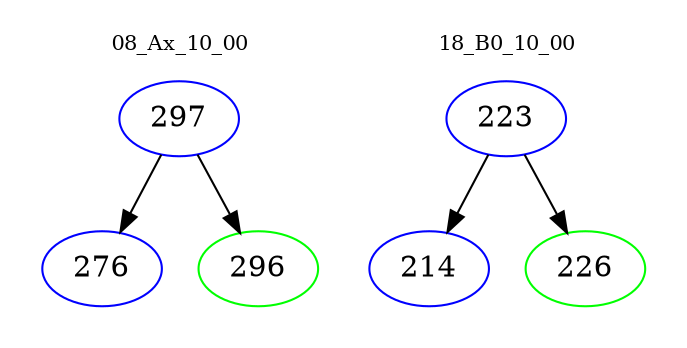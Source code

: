 digraph{
subgraph cluster_0 {
color = white
label = "08_Ax_10_00";
fontsize=10;
T0_297 [label="297", color="blue"]
T0_297 -> T0_276 [color="black"]
T0_276 [label="276", color="blue"]
T0_297 -> T0_296 [color="black"]
T0_296 [label="296", color="green"]
}
subgraph cluster_1 {
color = white
label = "18_B0_10_00";
fontsize=10;
T1_223 [label="223", color="blue"]
T1_223 -> T1_214 [color="black"]
T1_214 [label="214", color="blue"]
T1_223 -> T1_226 [color="black"]
T1_226 [label="226", color="green"]
}
}
